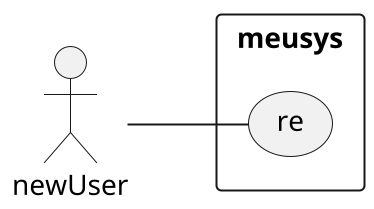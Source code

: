 @startuml teste

scale 2
left to right direction
skinparam PackageStyle rect
actor newUser
rectangle meusys {
  newUser -- (re)
}
@enduml teste